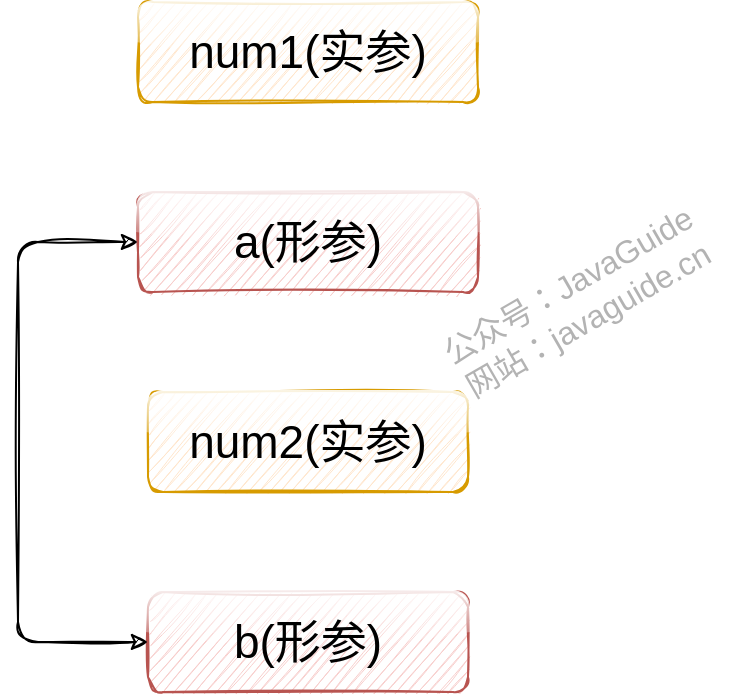 <mxfile version="13.4.5" type="device"><diagram id="KJUpccsywgqX94dHTPwA" name="Page-1"><mxGraphModel dx="1106" dy="2166" grid="1" gridSize="10" guides="1" tooltips="1" connect="1" arrows="1" fold="1" page="1" pageScale="1" pageWidth="827" pageHeight="1169" math="0" shadow="0"><root><mxCell id="0"/><mxCell id="1" parent="0"/><mxCell id="T3rnBrzZqEPeCVdcdWAk-16" value="&lt;font style=&quot;font-size: 23px&quot;&gt;num2(实参)&lt;/font&gt;" style="rounded=1;whiteSpace=wrap;html=1;glass=1;shadow=0;sketch=1;fillColor=#ffe6cc;strokeColor=#d79b00;" parent="1" vertex="1"><mxGeometry x="95" y="30" width="160" height="50" as="geometry"/></mxCell><mxCell id="T3rnBrzZqEPeCVdcdWAk-18" value="&lt;font style=&quot;font-size: 23px&quot;&gt;num1(实参)&lt;/font&gt;" style="rounded=1;whiteSpace=wrap;html=1;glass=1;shadow=0;sketch=1;fillColor=#ffe6cc;strokeColor=#d79b00;" parent="1" vertex="1"><mxGeometry x="90" y="-165" width="170" height="50" as="geometry"/></mxCell><mxCell id="T3rnBrzZqEPeCVdcdWAk-22" value="&lt;span style=&quot;font-size: 23px&quot;&gt;b(形参)&lt;/span&gt;" style="rounded=1;whiteSpace=wrap;html=1;glass=1;shadow=0;sketch=1;fillColor=#f8cecc;strokeColor=#b85450;" parent="1" vertex="1"><mxGeometry x="95" y="130" width="160" height="50" as="geometry"/></mxCell><mxCell id="T3rnBrzZqEPeCVdcdWAk-24" value="&lt;font style=&quot;font-size: 23px&quot;&gt;a(形参)&lt;/font&gt;" style="rounded=1;whiteSpace=wrap;html=1;glass=1;shadow=0;sketch=1;fillColor=#f8cecc;strokeColor=#b85450;" parent="1" vertex="1"><mxGeometry x="90" y="-70" width="170" height="50" as="geometry"/></mxCell><mxCell id="T3rnBrzZqEPeCVdcdWAk-26" value="" style="endArrow=classic;startArrow=classic;html=1;entryX=0;entryY=0.5;entryDx=0;entryDy=0;exitX=0;exitY=0.5;exitDx=0;exitDy=0;edgeStyle=orthogonalEdgeStyle;sketch=1;shadow=0;" parent="1" source="T3rnBrzZqEPeCVdcdWAk-22" target="T3rnBrzZqEPeCVdcdWAk-24" edge="1"><mxGeometry width="50" height="50" relative="1" as="geometry"><mxPoint x="40" y="10" as="sourcePoint"/><mxPoint x="90" y="-40" as="targetPoint"/><Array as="points"><mxPoint x="30" y="155"/><mxPoint x="30" y="-45"/></Array></mxGeometry></mxCell><mxCell id="Db3XaQa1KlX3VrN0hn9a-1" value="公众号：JavaGuide&lt;br style=&quot;font-size: 16px&quot;&gt;网站：javaguide.cn" style="text;html=1;strokeColor=none;fillColor=none;align=center;verticalAlign=middle;whiteSpace=wrap;rounded=0;labelBackgroundColor=none;fontSize=16;fontColor=#B3B3B3;rotation=-30;sketch=1;shadow=0;" vertex="1" parent="1"><mxGeometry x="220" y="-20" width="180" height="10" as="geometry"/></mxCell></root></mxGraphModel></diagram></mxfile>